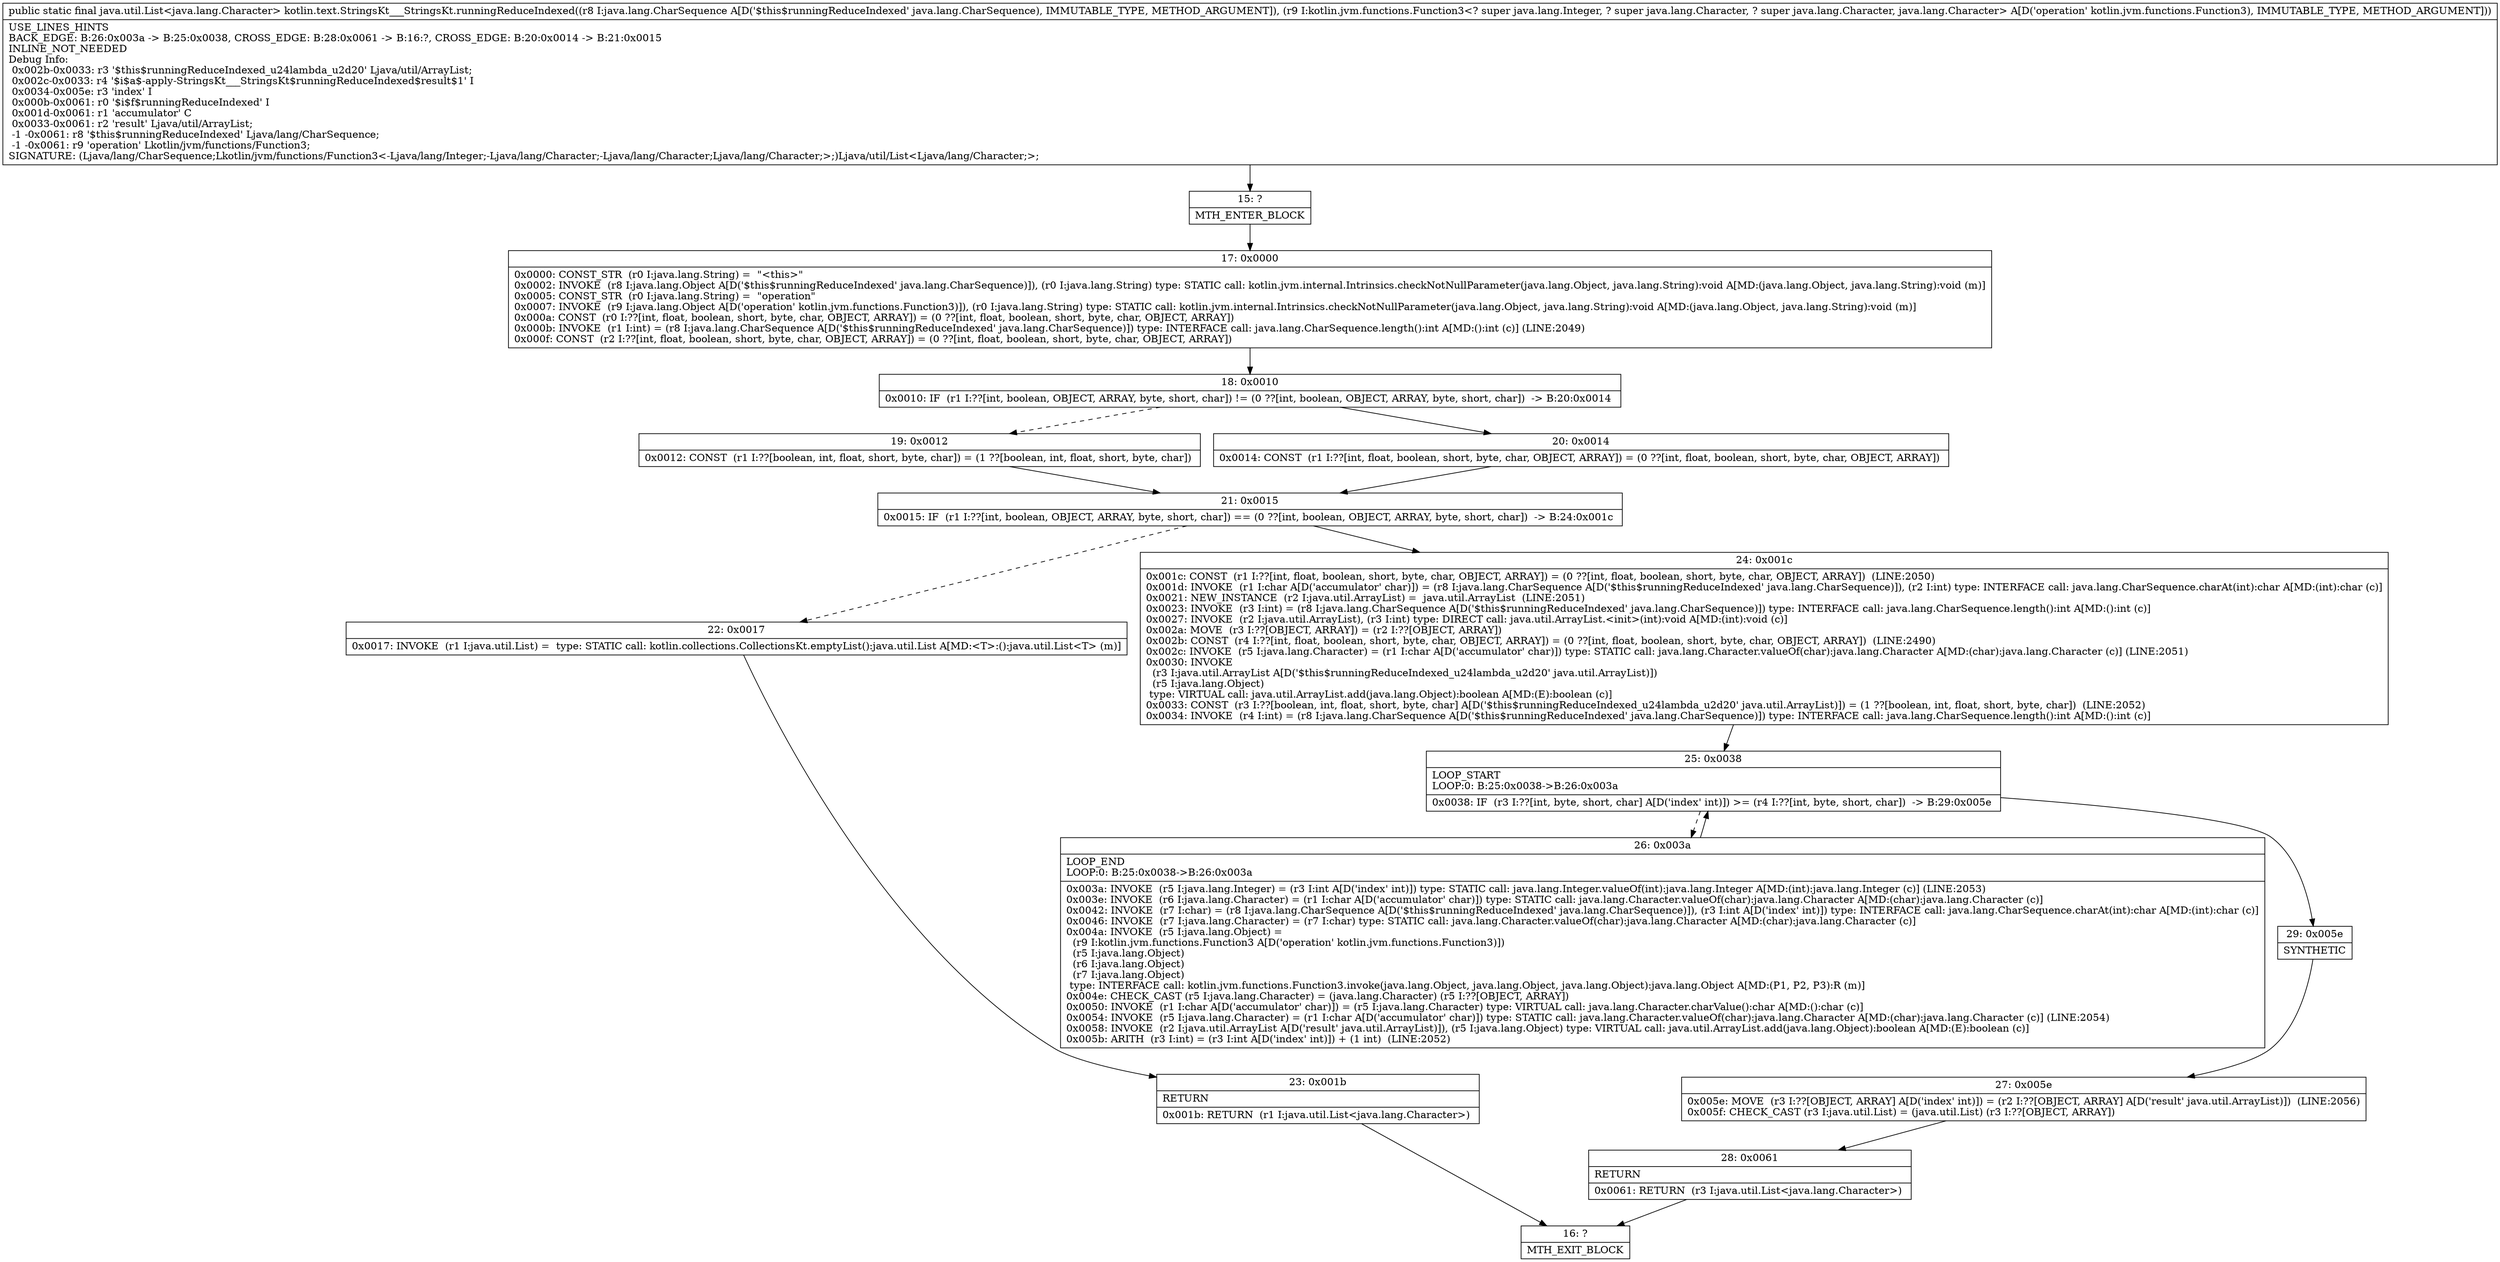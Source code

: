 digraph "CFG forkotlin.text.StringsKt___StringsKt.runningReduceIndexed(Ljava\/lang\/CharSequence;Lkotlin\/jvm\/functions\/Function3;)Ljava\/util\/List;" {
Node_15 [shape=record,label="{15\:\ ?|MTH_ENTER_BLOCK\l}"];
Node_17 [shape=record,label="{17\:\ 0x0000|0x0000: CONST_STR  (r0 I:java.lang.String) =  \"\<this\>\" \l0x0002: INVOKE  (r8 I:java.lang.Object A[D('$this$runningReduceIndexed' java.lang.CharSequence)]), (r0 I:java.lang.String) type: STATIC call: kotlin.jvm.internal.Intrinsics.checkNotNullParameter(java.lang.Object, java.lang.String):void A[MD:(java.lang.Object, java.lang.String):void (m)]\l0x0005: CONST_STR  (r0 I:java.lang.String) =  \"operation\" \l0x0007: INVOKE  (r9 I:java.lang.Object A[D('operation' kotlin.jvm.functions.Function3)]), (r0 I:java.lang.String) type: STATIC call: kotlin.jvm.internal.Intrinsics.checkNotNullParameter(java.lang.Object, java.lang.String):void A[MD:(java.lang.Object, java.lang.String):void (m)]\l0x000a: CONST  (r0 I:??[int, float, boolean, short, byte, char, OBJECT, ARRAY]) = (0 ??[int, float, boolean, short, byte, char, OBJECT, ARRAY]) \l0x000b: INVOKE  (r1 I:int) = (r8 I:java.lang.CharSequence A[D('$this$runningReduceIndexed' java.lang.CharSequence)]) type: INTERFACE call: java.lang.CharSequence.length():int A[MD:():int (c)] (LINE:2049)\l0x000f: CONST  (r2 I:??[int, float, boolean, short, byte, char, OBJECT, ARRAY]) = (0 ??[int, float, boolean, short, byte, char, OBJECT, ARRAY]) \l}"];
Node_18 [shape=record,label="{18\:\ 0x0010|0x0010: IF  (r1 I:??[int, boolean, OBJECT, ARRAY, byte, short, char]) != (0 ??[int, boolean, OBJECT, ARRAY, byte, short, char])  \-\> B:20:0x0014 \l}"];
Node_19 [shape=record,label="{19\:\ 0x0012|0x0012: CONST  (r1 I:??[boolean, int, float, short, byte, char]) = (1 ??[boolean, int, float, short, byte, char]) \l}"];
Node_21 [shape=record,label="{21\:\ 0x0015|0x0015: IF  (r1 I:??[int, boolean, OBJECT, ARRAY, byte, short, char]) == (0 ??[int, boolean, OBJECT, ARRAY, byte, short, char])  \-\> B:24:0x001c \l}"];
Node_22 [shape=record,label="{22\:\ 0x0017|0x0017: INVOKE  (r1 I:java.util.List) =  type: STATIC call: kotlin.collections.CollectionsKt.emptyList():java.util.List A[MD:\<T\>:():java.util.List\<T\> (m)]\l}"];
Node_23 [shape=record,label="{23\:\ 0x001b|RETURN\l|0x001b: RETURN  (r1 I:java.util.List\<java.lang.Character\>) \l}"];
Node_16 [shape=record,label="{16\:\ ?|MTH_EXIT_BLOCK\l}"];
Node_24 [shape=record,label="{24\:\ 0x001c|0x001c: CONST  (r1 I:??[int, float, boolean, short, byte, char, OBJECT, ARRAY]) = (0 ??[int, float, boolean, short, byte, char, OBJECT, ARRAY])  (LINE:2050)\l0x001d: INVOKE  (r1 I:char A[D('accumulator' char)]) = (r8 I:java.lang.CharSequence A[D('$this$runningReduceIndexed' java.lang.CharSequence)]), (r2 I:int) type: INTERFACE call: java.lang.CharSequence.charAt(int):char A[MD:(int):char (c)]\l0x0021: NEW_INSTANCE  (r2 I:java.util.ArrayList) =  java.util.ArrayList  (LINE:2051)\l0x0023: INVOKE  (r3 I:int) = (r8 I:java.lang.CharSequence A[D('$this$runningReduceIndexed' java.lang.CharSequence)]) type: INTERFACE call: java.lang.CharSequence.length():int A[MD:():int (c)]\l0x0027: INVOKE  (r2 I:java.util.ArrayList), (r3 I:int) type: DIRECT call: java.util.ArrayList.\<init\>(int):void A[MD:(int):void (c)]\l0x002a: MOVE  (r3 I:??[OBJECT, ARRAY]) = (r2 I:??[OBJECT, ARRAY]) \l0x002b: CONST  (r4 I:??[int, float, boolean, short, byte, char, OBJECT, ARRAY]) = (0 ??[int, float, boolean, short, byte, char, OBJECT, ARRAY])  (LINE:2490)\l0x002c: INVOKE  (r5 I:java.lang.Character) = (r1 I:char A[D('accumulator' char)]) type: STATIC call: java.lang.Character.valueOf(char):java.lang.Character A[MD:(char):java.lang.Character (c)] (LINE:2051)\l0x0030: INVOKE  \l  (r3 I:java.util.ArrayList A[D('$this$runningReduceIndexed_u24lambda_u2d20' java.util.ArrayList)])\l  (r5 I:java.lang.Object)\l type: VIRTUAL call: java.util.ArrayList.add(java.lang.Object):boolean A[MD:(E):boolean (c)]\l0x0033: CONST  (r3 I:??[boolean, int, float, short, byte, char] A[D('$this$runningReduceIndexed_u24lambda_u2d20' java.util.ArrayList)]) = (1 ??[boolean, int, float, short, byte, char])  (LINE:2052)\l0x0034: INVOKE  (r4 I:int) = (r8 I:java.lang.CharSequence A[D('$this$runningReduceIndexed' java.lang.CharSequence)]) type: INTERFACE call: java.lang.CharSequence.length():int A[MD:():int (c)]\l}"];
Node_25 [shape=record,label="{25\:\ 0x0038|LOOP_START\lLOOP:0: B:25:0x0038\-\>B:26:0x003a\l|0x0038: IF  (r3 I:??[int, byte, short, char] A[D('index' int)]) \>= (r4 I:??[int, byte, short, char])  \-\> B:29:0x005e \l}"];
Node_26 [shape=record,label="{26\:\ 0x003a|LOOP_END\lLOOP:0: B:25:0x0038\-\>B:26:0x003a\l|0x003a: INVOKE  (r5 I:java.lang.Integer) = (r3 I:int A[D('index' int)]) type: STATIC call: java.lang.Integer.valueOf(int):java.lang.Integer A[MD:(int):java.lang.Integer (c)] (LINE:2053)\l0x003e: INVOKE  (r6 I:java.lang.Character) = (r1 I:char A[D('accumulator' char)]) type: STATIC call: java.lang.Character.valueOf(char):java.lang.Character A[MD:(char):java.lang.Character (c)]\l0x0042: INVOKE  (r7 I:char) = (r8 I:java.lang.CharSequence A[D('$this$runningReduceIndexed' java.lang.CharSequence)]), (r3 I:int A[D('index' int)]) type: INTERFACE call: java.lang.CharSequence.charAt(int):char A[MD:(int):char (c)]\l0x0046: INVOKE  (r7 I:java.lang.Character) = (r7 I:char) type: STATIC call: java.lang.Character.valueOf(char):java.lang.Character A[MD:(char):java.lang.Character (c)]\l0x004a: INVOKE  (r5 I:java.lang.Object) = \l  (r9 I:kotlin.jvm.functions.Function3 A[D('operation' kotlin.jvm.functions.Function3)])\l  (r5 I:java.lang.Object)\l  (r6 I:java.lang.Object)\l  (r7 I:java.lang.Object)\l type: INTERFACE call: kotlin.jvm.functions.Function3.invoke(java.lang.Object, java.lang.Object, java.lang.Object):java.lang.Object A[MD:(P1, P2, P3):R (m)]\l0x004e: CHECK_CAST (r5 I:java.lang.Character) = (java.lang.Character) (r5 I:??[OBJECT, ARRAY]) \l0x0050: INVOKE  (r1 I:char A[D('accumulator' char)]) = (r5 I:java.lang.Character) type: VIRTUAL call: java.lang.Character.charValue():char A[MD:():char (c)]\l0x0054: INVOKE  (r5 I:java.lang.Character) = (r1 I:char A[D('accumulator' char)]) type: STATIC call: java.lang.Character.valueOf(char):java.lang.Character A[MD:(char):java.lang.Character (c)] (LINE:2054)\l0x0058: INVOKE  (r2 I:java.util.ArrayList A[D('result' java.util.ArrayList)]), (r5 I:java.lang.Object) type: VIRTUAL call: java.util.ArrayList.add(java.lang.Object):boolean A[MD:(E):boolean (c)]\l0x005b: ARITH  (r3 I:int) = (r3 I:int A[D('index' int)]) + (1 int)  (LINE:2052)\l}"];
Node_29 [shape=record,label="{29\:\ 0x005e|SYNTHETIC\l}"];
Node_27 [shape=record,label="{27\:\ 0x005e|0x005e: MOVE  (r3 I:??[OBJECT, ARRAY] A[D('index' int)]) = (r2 I:??[OBJECT, ARRAY] A[D('result' java.util.ArrayList)])  (LINE:2056)\l0x005f: CHECK_CAST (r3 I:java.util.List) = (java.util.List) (r3 I:??[OBJECT, ARRAY]) \l}"];
Node_28 [shape=record,label="{28\:\ 0x0061|RETURN\l|0x0061: RETURN  (r3 I:java.util.List\<java.lang.Character\>) \l}"];
Node_20 [shape=record,label="{20\:\ 0x0014|0x0014: CONST  (r1 I:??[int, float, boolean, short, byte, char, OBJECT, ARRAY]) = (0 ??[int, float, boolean, short, byte, char, OBJECT, ARRAY]) \l}"];
MethodNode[shape=record,label="{public static final java.util.List\<java.lang.Character\> kotlin.text.StringsKt___StringsKt.runningReduceIndexed((r8 I:java.lang.CharSequence A[D('$this$runningReduceIndexed' java.lang.CharSequence), IMMUTABLE_TYPE, METHOD_ARGUMENT]), (r9 I:kotlin.jvm.functions.Function3\<? super java.lang.Integer, ? super java.lang.Character, ? super java.lang.Character, java.lang.Character\> A[D('operation' kotlin.jvm.functions.Function3), IMMUTABLE_TYPE, METHOD_ARGUMENT]))  | USE_LINES_HINTS\lBACK_EDGE: B:26:0x003a \-\> B:25:0x0038, CROSS_EDGE: B:28:0x0061 \-\> B:16:?, CROSS_EDGE: B:20:0x0014 \-\> B:21:0x0015\lINLINE_NOT_NEEDED\lDebug Info:\l  0x002b\-0x0033: r3 '$this$runningReduceIndexed_u24lambda_u2d20' Ljava\/util\/ArrayList;\l  0x002c\-0x0033: r4 '$i$a$\-apply\-StringsKt___StringsKt$runningReduceIndexed$result$1' I\l  0x0034\-0x005e: r3 'index' I\l  0x000b\-0x0061: r0 '$i$f$runningReduceIndexed' I\l  0x001d\-0x0061: r1 'accumulator' C\l  0x0033\-0x0061: r2 'result' Ljava\/util\/ArrayList;\l  \-1 \-0x0061: r8 '$this$runningReduceIndexed' Ljava\/lang\/CharSequence;\l  \-1 \-0x0061: r9 'operation' Lkotlin\/jvm\/functions\/Function3;\lSIGNATURE: (Ljava\/lang\/CharSequence;Lkotlin\/jvm\/functions\/Function3\<\-Ljava\/lang\/Integer;\-Ljava\/lang\/Character;\-Ljava\/lang\/Character;Ljava\/lang\/Character;\>;)Ljava\/util\/List\<Ljava\/lang\/Character;\>;\l}"];
MethodNode -> Node_15;Node_15 -> Node_17;
Node_17 -> Node_18;
Node_18 -> Node_19[style=dashed];
Node_18 -> Node_20;
Node_19 -> Node_21;
Node_21 -> Node_22[style=dashed];
Node_21 -> Node_24;
Node_22 -> Node_23;
Node_23 -> Node_16;
Node_24 -> Node_25;
Node_25 -> Node_26[style=dashed];
Node_25 -> Node_29;
Node_26 -> Node_25;
Node_29 -> Node_27;
Node_27 -> Node_28;
Node_28 -> Node_16;
Node_20 -> Node_21;
}

